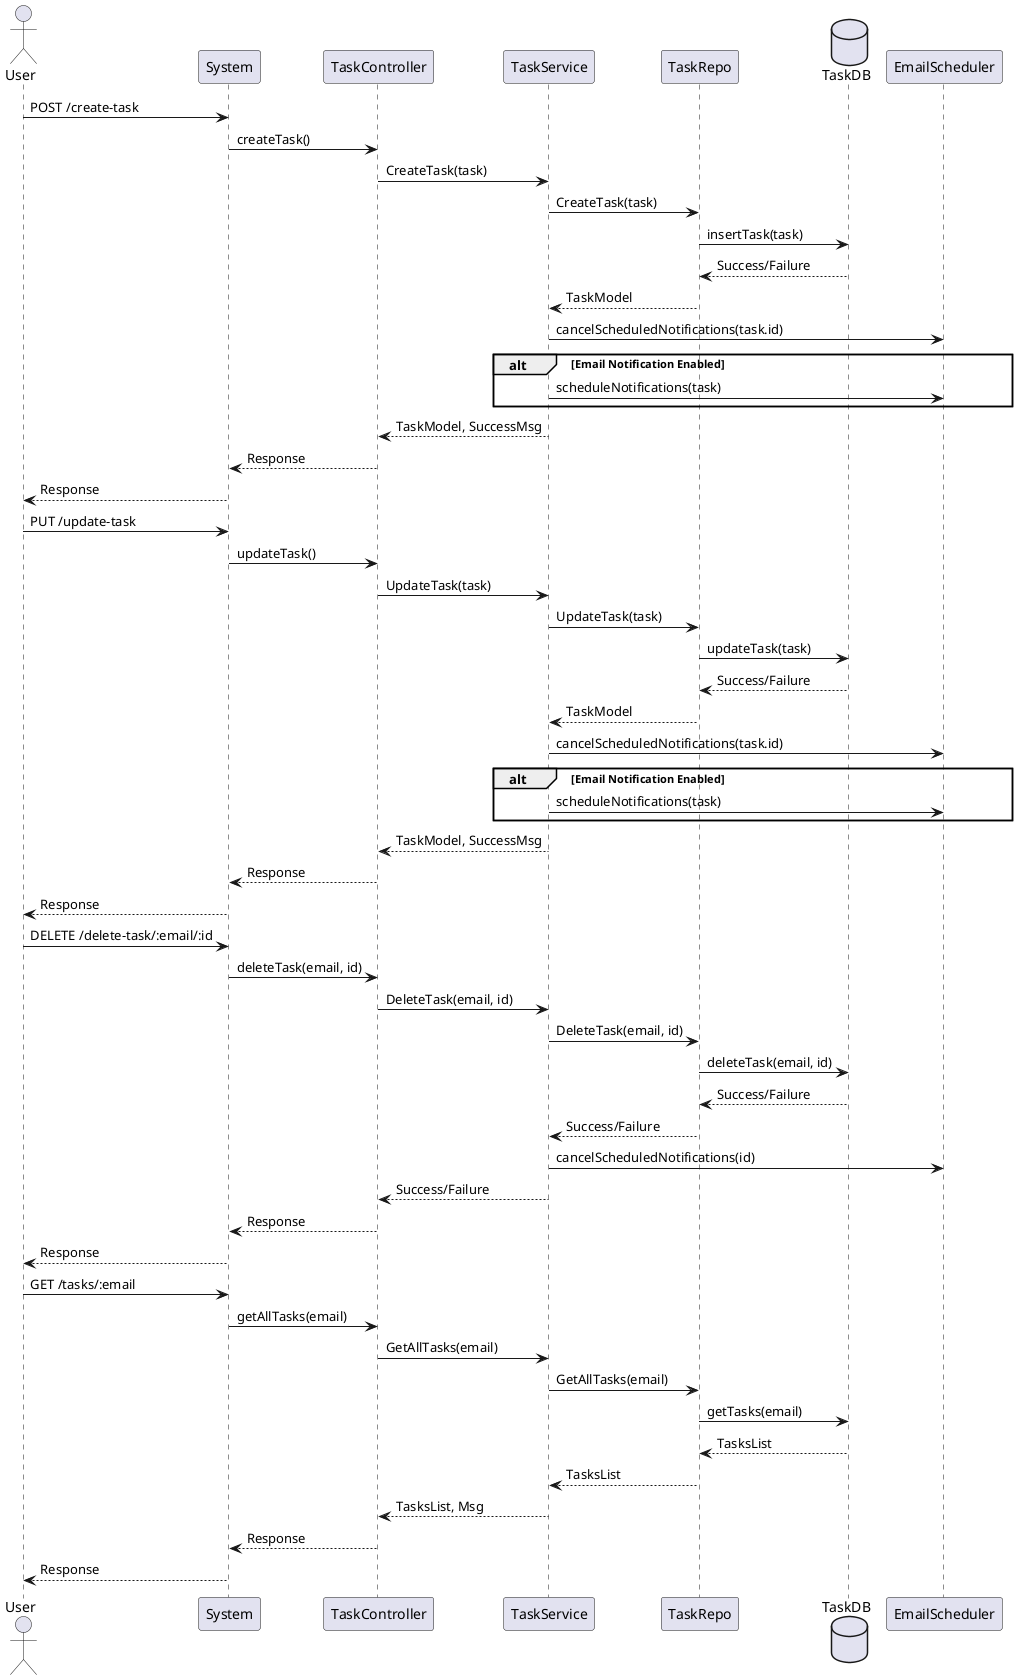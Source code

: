 @startuml task-flow

actor User
participant "System" as System
participant "TaskController" as TaskController
participant "TaskService" as TaskService
participant "TaskRepo" as TaskRepo
database "TaskDB" as TaskDB
participant "EmailScheduler" as EmailScheduler

User -> System: POST /create-task
System -> TaskController: createTask()
TaskController -> TaskService: CreateTask(task)
TaskService -> TaskRepo: CreateTask(task)
TaskRepo -> TaskDB: insertTask(task)
TaskDB --> TaskRepo: Success/Failure
TaskRepo --> TaskService: TaskModel
TaskService -> EmailScheduler: cancelScheduledNotifications(task.id)
alt Email Notification Enabled
    TaskService -> EmailScheduler: scheduleNotifications(task)
end
TaskService --> TaskController: TaskModel, SuccessMsg
TaskController --> System: Response
System --> User: Response

User -> System: PUT /update-task
System -> TaskController: updateTask()
TaskController -> TaskService: UpdateTask(task)
TaskService -> TaskRepo: UpdateTask(task)
TaskRepo -> TaskDB: updateTask(task)
TaskDB --> TaskRepo: Success/Failure
TaskRepo --> TaskService: TaskModel
TaskService -> EmailScheduler: cancelScheduledNotifications(task.id)
alt Email Notification Enabled
    TaskService -> EmailScheduler: scheduleNotifications(task)
end
TaskService --> TaskController: TaskModel, SuccessMsg
TaskController --> System: Response
System --> User: Response

User -> System: DELETE /delete-task/:email/:id
System -> TaskController: deleteTask(email, id)
TaskController -> TaskService: DeleteTask(email, id)
TaskService -> TaskRepo: DeleteTask(email, id)
TaskRepo -> TaskDB: deleteTask(email, id)
TaskDB --> TaskRepo: Success/Failure
TaskRepo --> TaskService: Success/Failure
TaskService -> EmailScheduler: cancelScheduledNotifications(id)
TaskService --> TaskController: Success/Failure
TaskController --> System: Response
System --> User: Response

User -> System: GET /tasks/:email
System -> TaskController: getAllTasks(email)
TaskController -> TaskService: GetAllTasks(email)
TaskService -> TaskRepo: GetAllTasks(email)
TaskRepo -> TaskDB: getTasks(email)
TaskDB --> TaskRepo: TasksList
TaskRepo --> TaskService: TasksList
TaskService --> TaskController: TasksList, Msg
TaskController --> System: Response
System --> User: Response

@enduml
